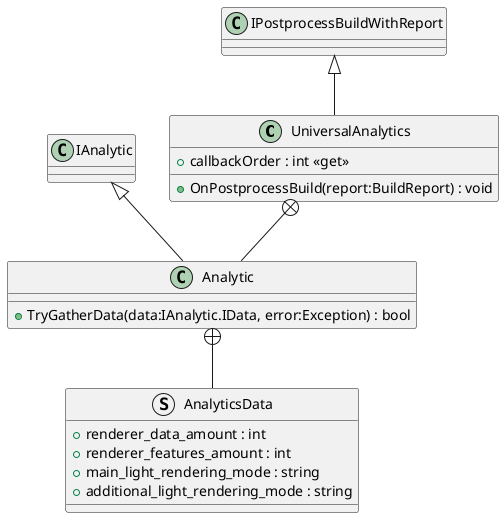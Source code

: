 @startuml
class UniversalAnalytics {
    + callbackOrder : int <<get>>
    + OnPostprocessBuild(report:BuildReport) : void
}
class Analytic {
    + TryGatherData(data:IAnalytic.IData, error:Exception) : bool
}
struct AnalyticsData {
    + renderer_data_amount : int
    + renderer_features_amount : int
    + main_light_rendering_mode : string
    + additional_light_rendering_mode : string
}
IPostprocessBuildWithReport <|-- UniversalAnalytics
UniversalAnalytics +-- Analytic
IAnalytic <|-- Analytic
Analytic +-- AnalyticsData
@enduml
